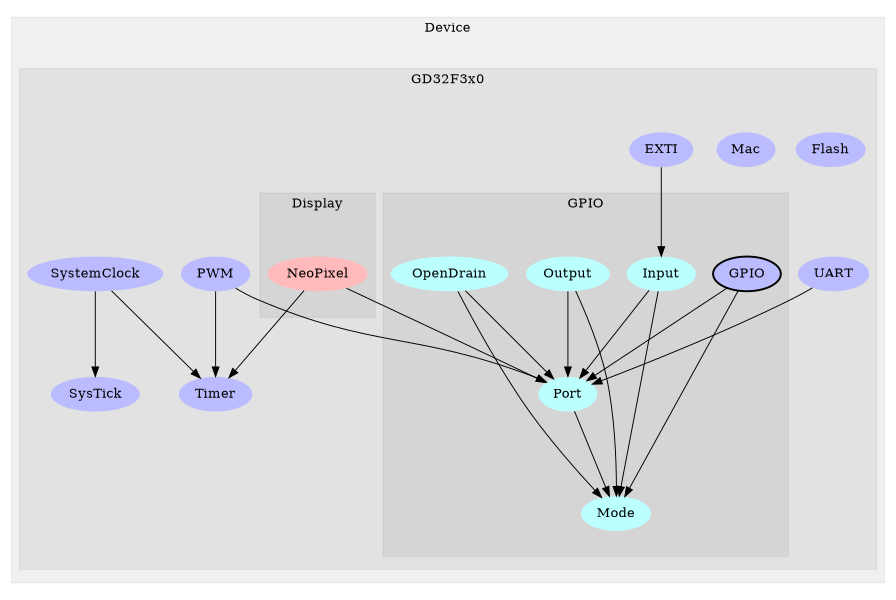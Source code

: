 digraph G {
size="6,4";
ratio="fill";
subgraph cluster_0 {
label="Device";
color="#0000000F";
style="filled";
subgraph cluster_1 {
label="GD32F3x0";
color="#0000000F";
style="filled";
u0[label="UART",style="filled",fillcolor="#bbbbff",penwidth="0"];
u1[label="Flash",style="filled",fillcolor="#bbbbff",penwidth="0"];
u3[label="Mac",style="filled",fillcolor="#bbbbff",penwidth="0"];
u4[label="SysTick",style="filled",fillcolor="#bbbbff",penwidth="0"];
u5[label="EXTI",style="filled",fillcolor="#bbbbff",penwidth="0"];
u6[label="PWM",style="filled",fillcolor="#bbbbff",penwidth="0"];
u7[label="SystemClock",style="filled",fillcolor="#bbbbff",penwidth="0"];
u14[label="Timer",style="filled",fillcolor="#bbbbff",penwidth="0"];
subgraph cluster_2 {
label="Display";
color="#0000000F";
style="filled";
u8[label="NeoPixel",style="filled",fillcolor="#ffbbbb",penwidth="0"];

}
subgraph cluster_3 {
label="GPIO";
color="#0000000F";
style="filled";
u2[label="GPIO",style="filled,bold",fillcolor="#bbbbff"];
u9[label="Input",style="filled",fillcolor="#bbffff",penwidth="0"];
u10[label="Mode",style="filled",fillcolor="#bbffff",penwidth="0"];
u11[label="Output",style="filled",fillcolor="#bbffff",penwidth="0"];
u12[label="OpenDrain",style="filled",fillcolor="#bbffff",penwidth="0"];
u13[label="Port",style="filled",fillcolor="#bbffff",penwidth="0"];

}

}

}
u0 -> u13;
u2 -> u10;
u2 -> u13;
u5 -> u9;
u6 -> u13;
u6 -> u14;
u7 -> u4;
u7 -> u14;
u8 -> u13;
u8 -> u14;
u9 -> u10;
u9 -> u13;
u11 -> u10;
u11 -> u13;
u12 -> u10;
u12 -> u13;
u13 -> u10;

}
